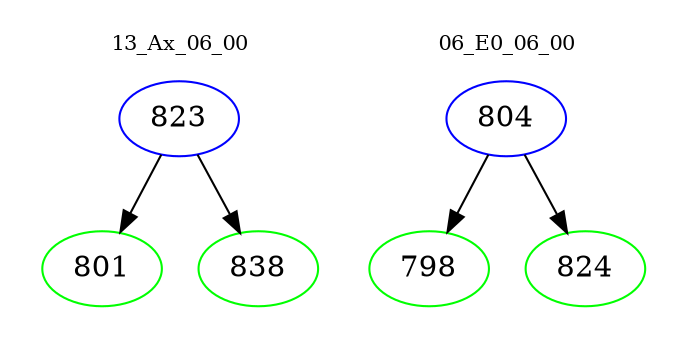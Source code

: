 digraph{
subgraph cluster_0 {
color = white
label = "13_Ax_06_00";
fontsize=10;
T0_823 [label="823", color="blue"]
T0_823 -> T0_801 [color="black"]
T0_801 [label="801", color="green"]
T0_823 -> T0_838 [color="black"]
T0_838 [label="838", color="green"]
}
subgraph cluster_1 {
color = white
label = "06_E0_06_00";
fontsize=10;
T1_804 [label="804", color="blue"]
T1_804 -> T1_798 [color="black"]
T1_798 [label="798", color="green"]
T1_804 -> T1_824 [color="black"]
T1_824 [label="824", color="green"]
}
}
